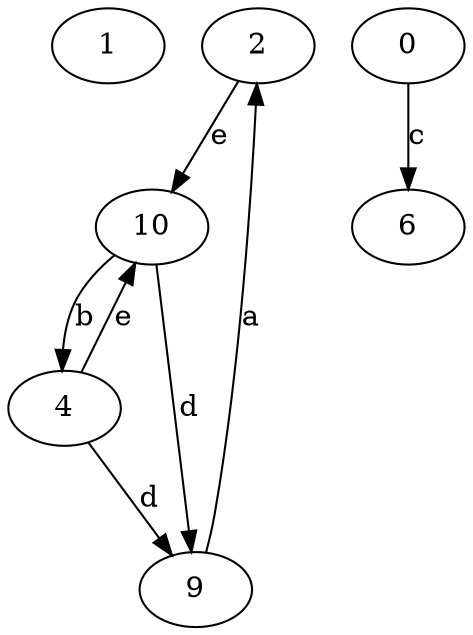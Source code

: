 strict digraph  {
1;
2;
4;
6;
9;
0;
10;
2 -> 10  [label=e];
4 -> 9  [label=d];
4 -> 10  [label=e];
9 -> 2  [label=a];
0 -> 6  [label=c];
10 -> 4  [label=b];
10 -> 9  [label=d];
}
